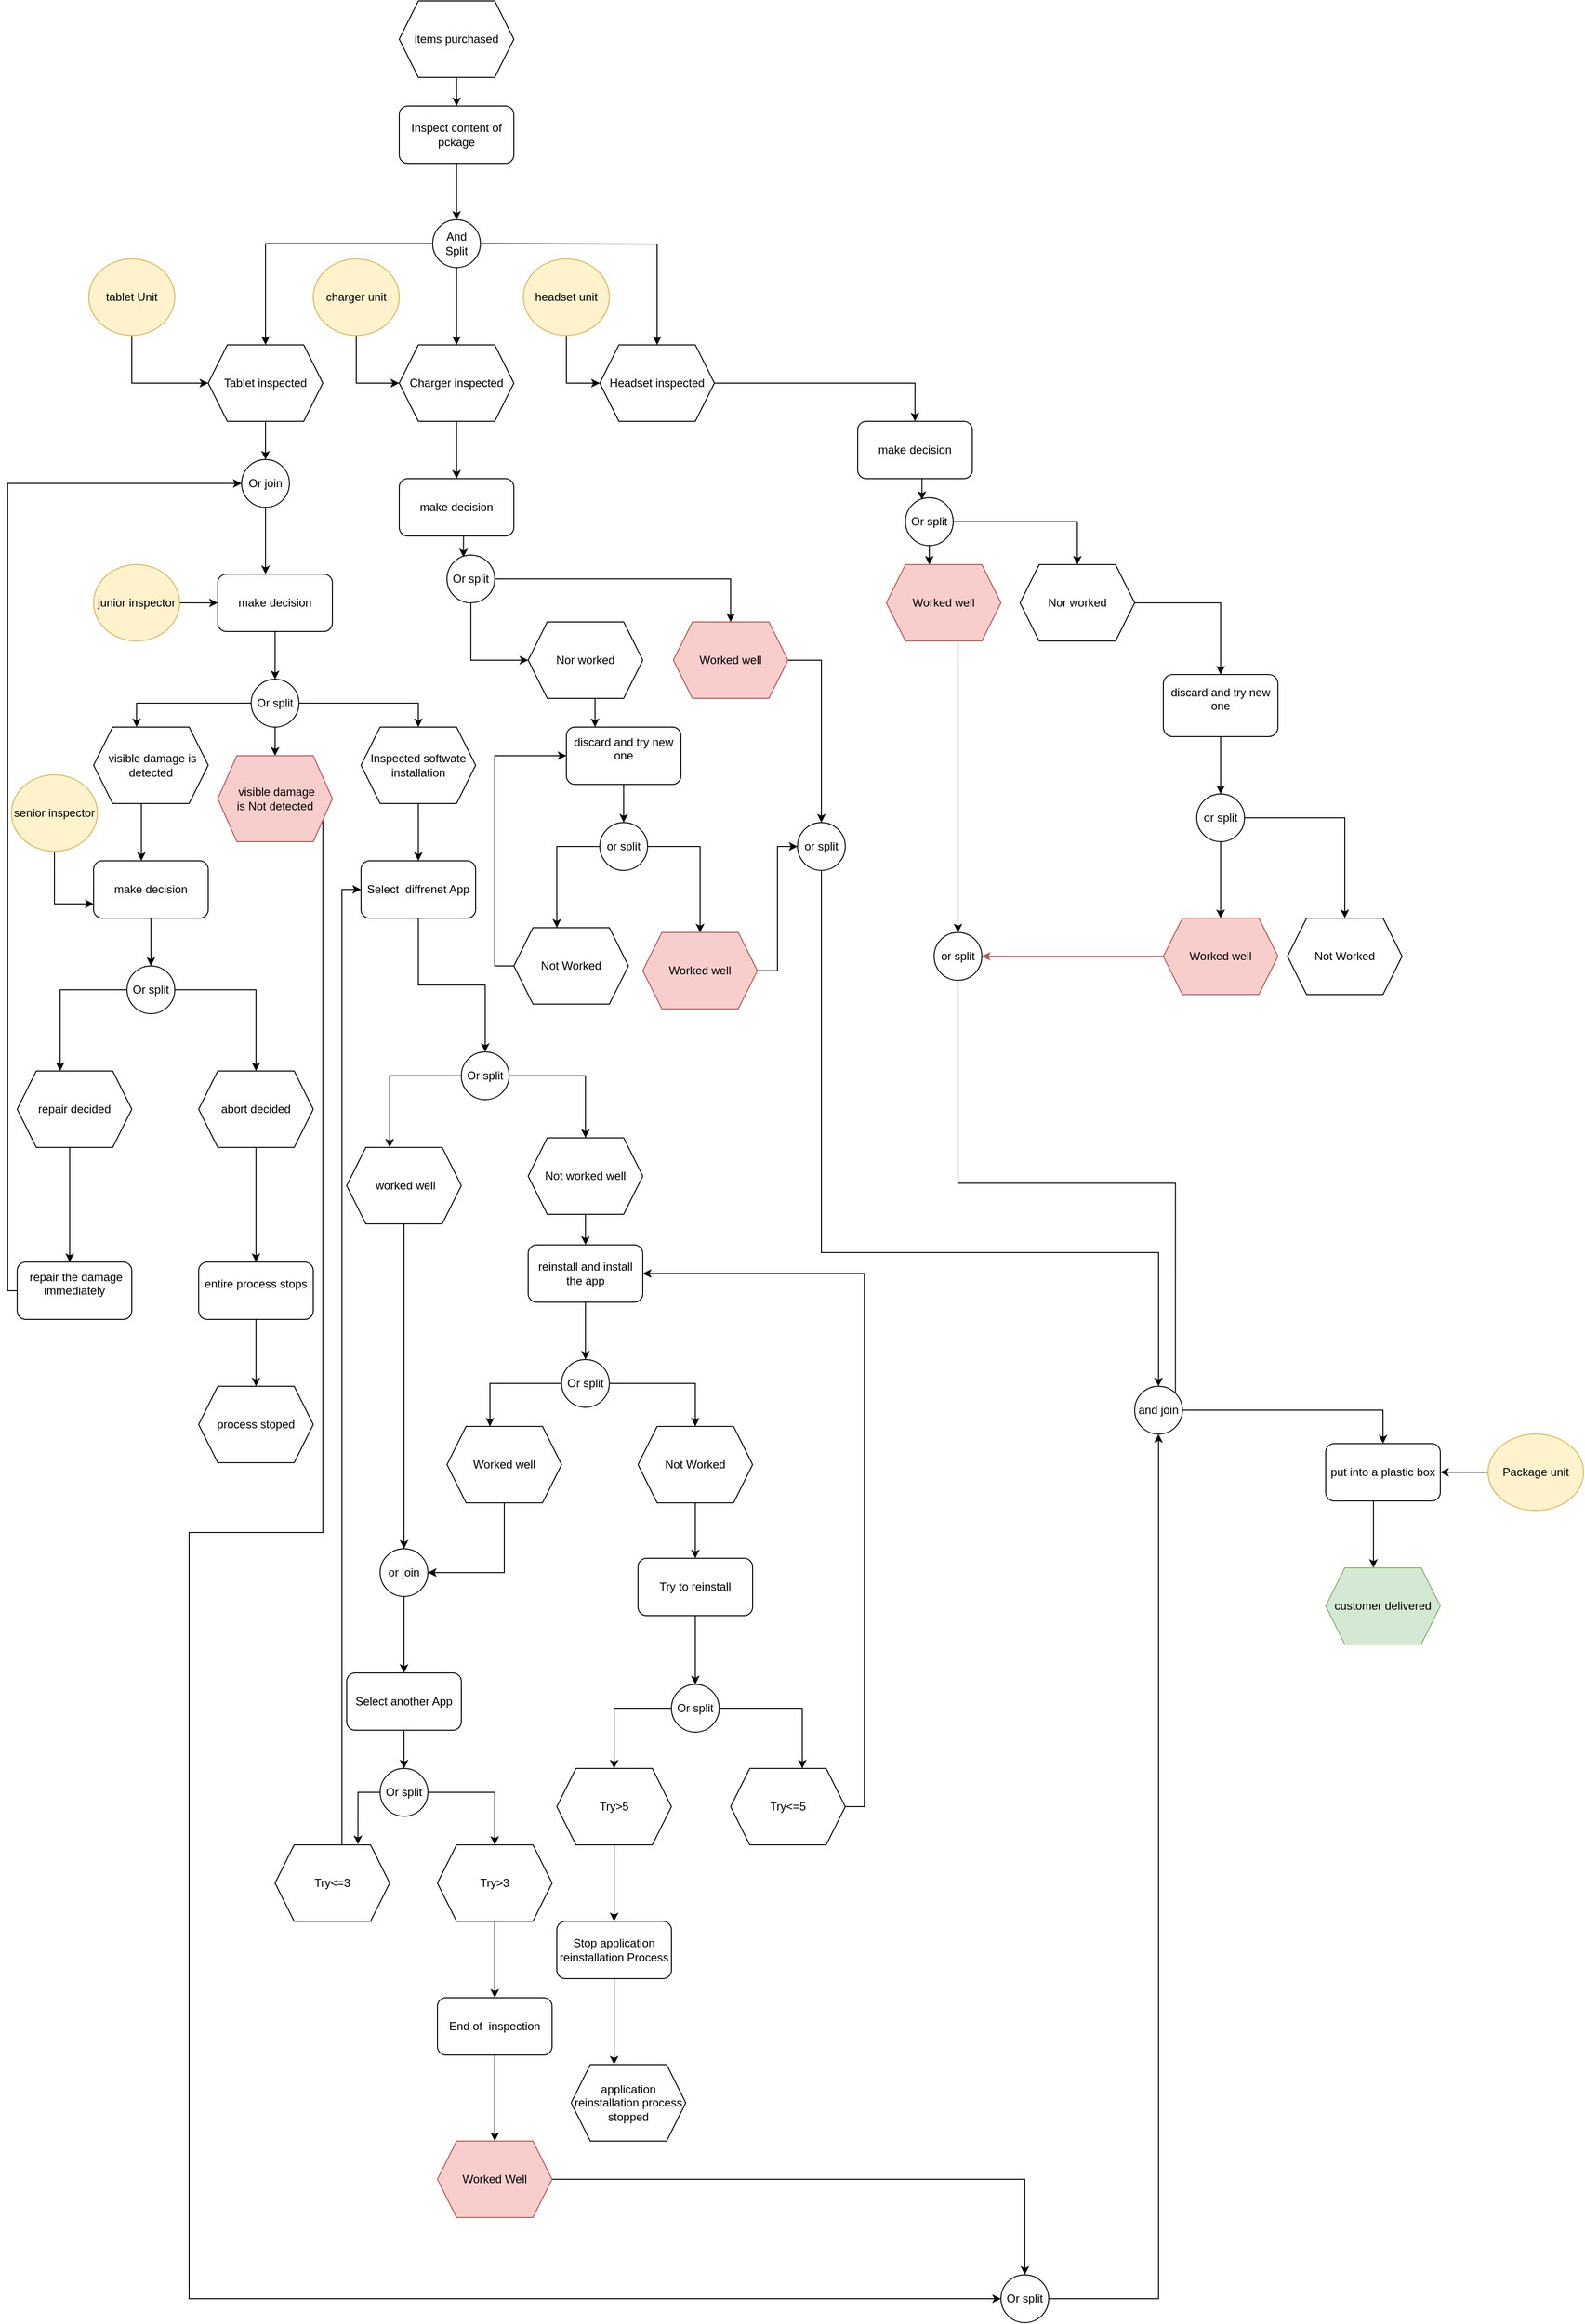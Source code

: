 <mxfile version="15.4.1" type="github">
  <diagram id="8-jtVFk_-QxQIClZ7zO8" name="Page-1">
    <mxGraphModel dx="1693" dy="788" grid="1" gridSize="10" guides="1" tooltips="1" connect="1" arrows="1" fold="1" page="1" pageScale="1" pageWidth="3300" pageHeight="2339" math="0" shadow="0">
      <root>
        <mxCell id="0" />
        <mxCell id="1" parent="0" />
        <mxCell id="INXHp-ntiENusmV_IVh7-14" value="" style="edgeStyle=orthogonalEdgeStyle;rounded=0;orthogonalLoop=1;jettySize=auto;html=1;" parent="1" source="INXHp-ntiENusmV_IVh7-1" target="INXHp-ntiENusmV_IVh7-13" edge="1">
          <mxGeometry relative="1" as="geometry" />
        </mxCell>
        <mxCell id="INXHp-ntiENusmV_IVh7-1" value="items purchased" style="shape=hexagon;perimeter=hexagonPerimeter2;whiteSpace=wrap;html=1;fixedSize=1;" parent="1" vertex="1">
          <mxGeometry x="420" y="10" width="120" height="80" as="geometry" />
        </mxCell>
        <mxCell id="INXHp-ntiENusmV_IVh7-10" style="edgeStyle=orthogonalEdgeStyle;rounded=0;orthogonalLoop=1;jettySize=auto;html=1;entryX=0.5;entryY=0;entryDx=0;entryDy=0;" parent="1" target="INXHp-ntiENusmV_IVh7-24" edge="1">
          <mxGeometry relative="1" as="geometry">
            <mxPoint x="505" y="264" as="sourcePoint" />
            <mxPoint x="690" y="360" as="targetPoint" />
          </mxGeometry>
        </mxCell>
        <mxCell id="INXHp-ntiENusmV_IVh7-21" value="" style="edgeStyle=orthogonalEdgeStyle;rounded=0;orthogonalLoop=1;jettySize=auto;html=1;entryX=0.5;entryY=0;entryDx=0;entryDy=0;" parent="1" source="INXHp-ntiENusmV_IVh7-2" target="INXHp-ntiENusmV_IVh7-23" edge="1">
          <mxGeometry relative="1" as="geometry">
            <mxPoint x="480" y="360" as="targetPoint" />
          </mxGeometry>
        </mxCell>
        <mxCell id="INXHp-ntiENusmV_IVh7-25" style="edgeStyle=orthogonalEdgeStyle;rounded=0;orthogonalLoop=1;jettySize=auto;html=1;entryX=0.5;entryY=0;entryDx=0;entryDy=0;" parent="1" source="INXHp-ntiENusmV_IVh7-2" target="INXHp-ntiENusmV_IVh7-22" edge="1">
          <mxGeometry relative="1" as="geometry" />
        </mxCell>
        <mxCell id="INXHp-ntiENusmV_IVh7-2" value="And Split" style="ellipse;whiteSpace=wrap;html=1;aspect=fixed;" parent="1" vertex="1">
          <mxGeometry x="455" y="239" width="50" height="50" as="geometry" />
        </mxCell>
        <mxCell id="INXHp-ntiENusmV_IVh7-17" value="" style="edgeStyle=orthogonalEdgeStyle;rounded=0;orthogonalLoop=1;jettySize=auto;html=1;entryX=0.5;entryY=0;entryDx=0;entryDy=0;" parent="1" source="INXHp-ntiENusmV_IVh7-13" target="INXHp-ntiENusmV_IVh7-2" edge="1">
          <mxGeometry relative="1" as="geometry">
            <mxPoint x="480" y="220" as="targetPoint" />
          </mxGeometry>
        </mxCell>
        <mxCell id="INXHp-ntiENusmV_IVh7-13" value="Inspect content of pckage" style="rounded=1;whiteSpace=wrap;html=1;" parent="1" vertex="1">
          <mxGeometry x="420" y="120" width="120" height="60" as="geometry" />
        </mxCell>
        <mxCell id="INXHp-ntiENusmV_IVh7-70" value="" style="edgeStyle=orthogonalEdgeStyle;rounded=0;orthogonalLoop=1;jettySize=auto;html=1;" parent="1" source="INXHp-ntiENusmV_IVh7-22" target="INXHp-ntiENusmV_IVh7-64" edge="1">
          <mxGeometry relative="1" as="geometry" />
        </mxCell>
        <mxCell id="INXHp-ntiENusmV_IVh7-22" value="Tablet inspected" style="shape=hexagon;perimeter=hexagonPerimeter2;whiteSpace=wrap;html=1;fixedSize=1;" parent="1" vertex="1">
          <mxGeometry x="220" y="370" width="120" height="80" as="geometry" />
        </mxCell>
        <mxCell id="INXHp-ntiENusmV_IVh7-126" style="edgeStyle=orthogonalEdgeStyle;rounded=0;orthogonalLoop=1;jettySize=auto;html=1;" parent="1" source="INXHp-ntiENusmV_IVh7-23" target="INXHp-ntiENusmV_IVh7-125" edge="1">
          <mxGeometry relative="1" as="geometry" />
        </mxCell>
        <mxCell id="INXHp-ntiENusmV_IVh7-23" value="Charger inspected" style="shape=hexagon;perimeter=hexagonPerimeter2;whiteSpace=wrap;html=1;fixedSize=1;" parent="1" vertex="1">
          <mxGeometry x="420" y="370" width="120" height="80" as="geometry" />
        </mxCell>
        <mxCell id="INXHp-ntiENusmV_IVh7-152" style="edgeStyle=orthogonalEdgeStyle;rounded=0;orthogonalLoop=1;jettySize=auto;html=1;entryX=0.5;entryY=0;entryDx=0;entryDy=0;" parent="1" source="INXHp-ntiENusmV_IVh7-24" target="INXHp-ntiENusmV_IVh7-146" edge="1">
          <mxGeometry relative="1" as="geometry" />
        </mxCell>
        <mxCell id="INXHp-ntiENusmV_IVh7-24" value="Headset inspected" style="shape=hexagon;perimeter=hexagonPerimeter2;whiteSpace=wrap;html=1;fixedSize=1;" parent="1" vertex="1">
          <mxGeometry x="630" y="370" width="120" height="80" as="geometry" />
        </mxCell>
        <mxCell id="WeWtgyzHcF-M5jyRwjh_-13" style="edgeStyle=orthogonalEdgeStyle;rounded=0;orthogonalLoop=1;jettySize=auto;html=1;" parent="1" source="INXHp-ntiENusmV_IVh7-26" target="WeWtgyzHcF-M5jyRwjh_-12" edge="1">
          <mxGeometry relative="1" as="geometry" />
        </mxCell>
        <mxCell id="INXHp-ntiENusmV_IVh7-26" value="or join" style="ellipse;whiteSpace=wrap;html=1;aspect=fixed;" parent="1" vertex="1">
          <mxGeometry x="400" y="1630" width="50" height="50" as="geometry" />
        </mxCell>
        <mxCell id="INXHp-ntiENusmV_IVh7-37" value="" style="edgeStyle=orthogonalEdgeStyle;rounded=0;orthogonalLoop=1;jettySize=auto;html=1;" parent="1" source="INXHp-ntiENusmV_IVh7-34" target="INXHp-ntiENusmV_IVh7-36" edge="1">
          <mxGeometry relative="1" as="geometry" />
        </mxCell>
        <mxCell id="INXHp-ntiENusmV_IVh7-34" value="make decision" style="rounded=1;whiteSpace=wrap;html=1;" parent="1" vertex="1">
          <mxGeometry x="230" y="610" width="120" height="60" as="geometry" />
        </mxCell>
        <mxCell id="INXHp-ntiENusmV_IVh7-40" style="edgeStyle=orthogonalEdgeStyle;rounded=0;orthogonalLoop=1;jettySize=auto;html=1;entryX=0.375;entryY=0;entryDx=0;entryDy=0;" parent="1" source="INXHp-ntiENusmV_IVh7-36" target="INXHp-ntiENusmV_IVh7-38" edge="1">
          <mxGeometry relative="1" as="geometry" />
        </mxCell>
        <mxCell id="INXHp-ntiENusmV_IVh7-42" value="" style="edgeStyle=orthogonalEdgeStyle;rounded=0;orthogonalLoop=1;jettySize=auto;html=1;entryX=0.5;entryY=0;entryDx=0;entryDy=0;" parent="1" source="INXHp-ntiENusmV_IVh7-36" target="INXHp-ntiENusmV_IVh7-39" edge="1">
          <mxGeometry relative="1" as="geometry" />
        </mxCell>
        <mxCell id="INXHp-ntiENusmV_IVh7-72" style="edgeStyle=orthogonalEdgeStyle;rounded=0;orthogonalLoop=1;jettySize=auto;html=1;entryX=0.5;entryY=0;entryDx=0;entryDy=0;" parent="1" source="INXHp-ntiENusmV_IVh7-36" target="INXHp-ntiENusmV_IVh7-71" edge="1">
          <mxGeometry relative="1" as="geometry">
            <mxPoint x="450" y="745.0" as="targetPoint" />
          </mxGeometry>
        </mxCell>
        <mxCell id="INXHp-ntiENusmV_IVh7-36" value="Or split" style="ellipse;whiteSpace=wrap;html=1;aspect=fixed;" parent="1" vertex="1">
          <mxGeometry x="265" y="720" width="50" height="50" as="geometry" />
        </mxCell>
        <mxCell id="INXHp-ntiENusmV_IVh7-44" value="" style="edgeStyle=orthogonalEdgeStyle;rounded=0;orthogonalLoop=1;jettySize=auto;html=1;" parent="1" source="INXHp-ntiENusmV_IVh7-38" target="INXHp-ntiENusmV_IVh7-43" edge="1">
          <mxGeometry relative="1" as="geometry">
            <Array as="points">
              <mxPoint x="150" y="880" />
              <mxPoint x="150" y="880" />
            </Array>
          </mxGeometry>
        </mxCell>
        <mxCell id="INXHp-ntiENusmV_IVh7-38" value="&amp;nbsp;visible damage is detected" style="shape=hexagon;perimeter=hexagonPerimeter2;whiteSpace=wrap;html=1;fixedSize=1;" parent="1" vertex="1">
          <mxGeometry x="100" y="770" width="120" height="80" as="geometry" />
        </mxCell>
        <mxCell id="oh7a9ShfRhKs-9tWWj1w-19" style="edgeStyle=orthogonalEdgeStyle;rounded=0;orthogonalLoop=1;jettySize=auto;html=1;entryX=0;entryY=0.5;entryDx=0;entryDy=0;" edge="1" parent="1" source="INXHp-ntiENusmV_IVh7-39" target="oh7a9ShfRhKs-9tWWj1w-20">
          <mxGeometry relative="1" as="geometry">
            <mxPoint x="240" y="2335.647" as="targetPoint" />
            <Array as="points">
              <mxPoint x="340" y="1613" />
              <mxPoint x="200" y="1613" />
              <mxPoint x="200" y="2415" />
            </Array>
          </mxGeometry>
        </mxCell>
        <mxCell id="INXHp-ntiENusmV_IVh7-39" value="&amp;nbsp;visible damage &lt;br&gt;is Not detected" style="shape=hexagon;perimeter=hexagonPerimeter2;whiteSpace=wrap;html=1;fixedSize=1;fillColor=#f8cecc;strokeColor=#b85450;" parent="1" vertex="1">
          <mxGeometry x="230" y="800" width="120" height="90" as="geometry" />
        </mxCell>
        <mxCell id="INXHp-ntiENusmV_IVh7-55" value="" style="edgeStyle=orthogonalEdgeStyle;rounded=0;orthogonalLoop=1;jettySize=auto;html=1;" parent="1" source="INXHp-ntiENusmV_IVh7-43" target="INXHp-ntiENusmV_IVh7-45" edge="1">
          <mxGeometry relative="1" as="geometry" />
        </mxCell>
        <mxCell id="INXHp-ntiENusmV_IVh7-43" value="&lt;div&gt;make decision&lt;/div&gt;" style="rounded=1;whiteSpace=wrap;html=1;" parent="1" vertex="1">
          <mxGeometry x="100" y="910" width="120" height="60" as="geometry" />
        </mxCell>
        <mxCell id="INXHp-ntiENusmV_IVh7-52" style="edgeStyle=orthogonalEdgeStyle;rounded=0;orthogonalLoop=1;jettySize=auto;html=1;entryX=0.375;entryY=0;entryDx=0;entryDy=0;exitX=0.1;exitY=0.5;exitDx=0;exitDy=0;exitPerimeter=0;" parent="1" source="INXHp-ntiENusmV_IVh7-45" target="INXHp-ntiENusmV_IVh7-49" edge="1">
          <mxGeometry relative="1" as="geometry">
            <mxPoint x="30" y="1050" as="targetPoint" />
            <mxPoint x="130" y="1045" as="sourcePoint" />
            <Array as="points">
              <mxPoint x="65" y="1045" />
            </Array>
          </mxGeometry>
        </mxCell>
        <mxCell id="INXHp-ntiENusmV_IVh7-53" style="edgeStyle=orthogonalEdgeStyle;rounded=0;orthogonalLoop=1;jettySize=auto;html=1;entryX=0.5;entryY=0;entryDx=0;entryDy=0;" parent="1" source="INXHp-ntiENusmV_IVh7-45" target="INXHp-ntiENusmV_IVh7-50" edge="1">
          <mxGeometry relative="1" as="geometry" />
        </mxCell>
        <mxCell id="INXHp-ntiENusmV_IVh7-45" value="Or split" style="ellipse;whiteSpace=wrap;html=1;aspect=fixed;" parent="1" vertex="1">
          <mxGeometry x="135" y="1020" width="50" height="50" as="geometry" />
        </mxCell>
        <mxCell id="INXHp-ntiENusmV_IVh7-57" value="" style="edgeStyle=orthogonalEdgeStyle;rounded=0;orthogonalLoop=1;jettySize=auto;html=1;" parent="1" source="INXHp-ntiENusmV_IVh7-49" target="INXHp-ntiENusmV_IVh7-56" edge="1">
          <mxGeometry relative="1" as="geometry">
            <Array as="points">
              <mxPoint x="75" y="1230" />
              <mxPoint x="75" y="1230" />
            </Array>
          </mxGeometry>
        </mxCell>
        <mxCell id="INXHp-ntiENusmV_IVh7-49" value="repair decided" style="shape=hexagon;perimeter=hexagonPerimeter2;whiteSpace=wrap;html=1;fixedSize=1;" parent="1" vertex="1">
          <mxGeometry x="20" y="1130" width="120" height="80" as="geometry" />
        </mxCell>
        <mxCell id="INXHp-ntiENusmV_IVh7-59" style="edgeStyle=orthogonalEdgeStyle;rounded=0;orthogonalLoop=1;jettySize=auto;html=1;entryX=0.5;entryY=0;entryDx=0;entryDy=0;" parent="1" source="INXHp-ntiENusmV_IVh7-50" target="INXHp-ntiENusmV_IVh7-58" edge="1">
          <mxGeometry relative="1" as="geometry" />
        </mxCell>
        <mxCell id="INXHp-ntiENusmV_IVh7-50" value="abort decided" style="shape=hexagon;perimeter=hexagonPerimeter2;whiteSpace=wrap;html=1;fixedSize=1;" parent="1" vertex="1">
          <mxGeometry x="210" y="1130" width="120" height="80" as="geometry" />
        </mxCell>
        <mxCell id="INXHp-ntiENusmV_IVh7-69" style="edgeStyle=orthogonalEdgeStyle;rounded=0;orthogonalLoop=1;jettySize=auto;html=1;entryX=0;entryY=0.5;entryDx=0;entryDy=0;" parent="1" source="INXHp-ntiENusmV_IVh7-56" target="INXHp-ntiENusmV_IVh7-64" edge="1">
          <mxGeometry relative="1" as="geometry">
            <mxPoint x="240" y="510" as="targetPoint" />
            <Array as="points">
              <mxPoint x="10" y="1360" />
              <mxPoint x="10" y="515" />
            </Array>
          </mxGeometry>
        </mxCell>
        <mxCell id="INXHp-ntiENusmV_IVh7-56" value="&lt;div&gt;&amp;nbsp;repair the damage immediately&lt;/div&gt;&lt;div&gt;&lt;br&gt;&lt;/div&gt;" style="rounded=1;whiteSpace=wrap;html=1;" parent="1" vertex="1">
          <mxGeometry x="20" y="1330" width="120" height="60" as="geometry" />
        </mxCell>
        <mxCell id="WeWtgyzHcF-M5jyRwjh_-2" style="edgeStyle=orthogonalEdgeStyle;rounded=0;orthogonalLoop=1;jettySize=auto;html=1;entryX=0.5;entryY=0;entryDx=0;entryDy=0;" parent="1" source="INXHp-ntiENusmV_IVh7-58" target="WeWtgyzHcF-M5jyRwjh_-1" edge="1">
          <mxGeometry relative="1" as="geometry" />
        </mxCell>
        <mxCell id="INXHp-ntiENusmV_IVh7-58" value="&lt;div&gt;entire process stops&lt;/div&gt;&lt;div&gt;&lt;br&gt;&lt;/div&gt;" style="rounded=1;whiteSpace=wrap;html=1;" parent="1" vertex="1">
          <mxGeometry x="210" y="1330" width="120" height="60" as="geometry" />
        </mxCell>
        <mxCell id="INXHp-ntiENusmV_IVh7-61" style="edgeStyle=orthogonalEdgeStyle;rounded=0;orthogonalLoop=1;jettySize=auto;html=1;entryX=0;entryY=0.5;entryDx=0;entryDy=0;" parent="1" source="INXHp-ntiENusmV_IVh7-60" target="INXHp-ntiENusmV_IVh7-34" edge="1">
          <mxGeometry relative="1" as="geometry" />
        </mxCell>
        <mxCell id="INXHp-ntiENusmV_IVh7-60" value="junior inspector" style="ellipse;whiteSpace=wrap;html=1;fillColor=#fff2cc;strokeColor=#d6b656;" parent="1" vertex="1">
          <mxGeometry x="100" y="600" width="90" height="80" as="geometry" />
        </mxCell>
        <mxCell id="INXHp-ntiENusmV_IVh7-63" style="edgeStyle=orthogonalEdgeStyle;rounded=0;orthogonalLoop=1;jettySize=auto;html=1;entryX=0;entryY=0.75;entryDx=0;entryDy=0;" parent="1" source="INXHp-ntiENusmV_IVh7-62" target="INXHp-ntiENusmV_IVh7-43" edge="1">
          <mxGeometry relative="1" as="geometry" />
        </mxCell>
        <mxCell id="INXHp-ntiENusmV_IVh7-62" value="senior inspector" style="ellipse;whiteSpace=wrap;html=1;fillColor=#fff2cc;strokeColor=#d6b656;" parent="1" vertex="1">
          <mxGeometry x="14" y="820" width="90" height="80" as="geometry" />
        </mxCell>
        <mxCell id="INXHp-ntiENusmV_IVh7-67" value="" style="edgeStyle=orthogonalEdgeStyle;rounded=0;orthogonalLoop=1;jettySize=auto;html=1;" parent="1" source="INXHp-ntiENusmV_IVh7-64" target="INXHp-ntiENusmV_IVh7-34" edge="1">
          <mxGeometry relative="1" as="geometry">
            <Array as="points">
              <mxPoint x="280" y="590" />
              <mxPoint x="280" y="590" />
            </Array>
          </mxGeometry>
        </mxCell>
        <mxCell id="INXHp-ntiENusmV_IVh7-64" value="Or join" style="ellipse;whiteSpace=wrap;html=1;aspect=fixed;" parent="1" vertex="1">
          <mxGeometry x="255" y="490" width="50" height="50" as="geometry" />
        </mxCell>
        <mxCell id="INXHp-ntiENusmV_IVh7-71" value="Inspected softwate&lt;br&gt;installation" style="shape=hexagon;perimeter=hexagonPerimeter2;whiteSpace=wrap;html=1;fixedSize=1;" parent="1" vertex="1">
          <mxGeometry x="380" y="770" width="120" height="80" as="geometry" />
        </mxCell>
        <mxCell id="WeWtgyzHcF-M5jyRwjh_-3" style="edgeStyle=orthogonalEdgeStyle;rounded=0;orthogonalLoop=1;jettySize=auto;html=1;exitX=0.5;exitY=1;exitDx=0;exitDy=0;entryX=0.5;entryY=0;entryDx=0;entryDy=0;" parent="1" source="INXHp-ntiENusmV_IVh7-73" target="INXHp-ntiENusmV_IVh7-120" edge="1">
          <mxGeometry relative="1" as="geometry" />
        </mxCell>
        <mxCell id="INXHp-ntiENusmV_IVh7-73" value="&lt;div&gt;Select&amp;nbsp; diffrenet App&lt;/div&gt;" style="rounded=1;whiteSpace=wrap;html=1;" parent="1" vertex="1">
          <mxGeometry x="380" y="910" width="120" height="60" as="geometry" />
        </mxCell>
        <mxCell id="INXHp-ntiENusmV_IVh7-85" value="" style="edgeStyle=orthogonalEdgeStyle;rounded=0;orthogonalLoop=1;jettySize=auto;html=1;" parent="1" source="INXHp-ntiENusmV_IVh7-76" target="INXHp-ntiENusmV_IVh7-82" edge="1">
          <mxGeometry relative="1" as="geometry" />
        </mxCell>
        <mxCell id="INXHp-ntiENusmV_IVh7-76" value="Not worked well" style="shape=hexagon;perimeter=hexagonPerimeter2;whiteSpace=wrap;html=1;fixedSize=1;" parent="1" vertex="1">
          <mxGeometry x="555" y="1200" width="120" height="80" as="geometry" />
        </mxCell>
        <mxCell id="INXHp-ntiENusmV_IVh7-101" value="" style="edgeStyle=orthogonalEdgeStyle;rounded=0;orthogonalLoop=1;jettySize=auto;html=1;" parent="1" source="INXHp-ntiENusmV_IVh7-82" target="INXHp-ntiENusmV_IVh7-100" edge="1">
          <mxGeometry relative="1" as="geometry" />
        </mxCell>
        <mxCell id="INXHp-ntiENusmV_IVh7-82" value="&lt;div&gt;reinstall and install the app&lt;/div&gt;" style="rounded=1;whiteSpace=wrap;html=1;" parent="1" vertex="1">
          <mxGeometry x="555" y="1312" width="120" height="60" as="geometry" />
        </mxCell>
        <mxCell id="WeWtgyzHcF-M5jyRwjh_-6" style="edgeStyle=orthogonalEdgeStyle;rounded=0;orthogonalLoop=1;jettySize=auto;html=1;exitX=0;exitY=0.5;exitDx=0;exitDy=0;entryX=0.5;entryY=0;entryDx=0;entryDy=0;" parent="1" source="INXHp-ntiENusmV_IVh7-86" target="WeWtgyzHcF-M5jyRwjh_-26" edge="1">
          <mxGeometry relative="1" as="geometry">
            <mxPoint x="645" y="1850" as="targetPoint" />
          </mxGeometry>
        </mxCell>
        <mxCell id="WeWtgyzHcF-M5jyRwjh_-7" style="edgeStyle=orthogonalEdgeStyle;rounded=0;orthogonalLoop=1;jettySize=auto;html=1;exitX=1;exitY=0.5;exitDx=0;exitDy=0;entryX=0.625;entryY=0;entryDx=0;entryDy=0;" parent="1" source="INXHp-ntiENusmV_IVh7-86" target="WeWtgyzHcF-M5jyRwjh_-27" edge="1">
          <mxGeometry relative="1" as="geometry">
            <mxPoint x="840" y="1850" as="targetPoint" />
          </mxGeometry>
        </mxCell>
        <mxCell id="INXHp-ntiENusmV_IVh7-86" value="Or split" style="ellipse;whiteSpace=wrap;html=1;aspect=fixed;" parent="1" vertex="1">
          <mxGeometry x="705" y="1772" width="50" height="50" as="geometry" />
        </mxCell>
        <mxCell id="WeWtgyzHcF-M5jyRwjh_-10" style="edgeStyle=orthogonalEdgeStyle;rounded=0;orthogonalLoop=1;jettySize=auto;html=1;exitX=0.5;exitY=1;exitDx=0;exitDy=0;entryX=1;entryY=0.5;entryDx=0;entryDy=0;" parent="1" source="INXHp-ntiENusmV_IVh7-93" target="INXHp-ntiENusmV_IVh7-26" edge="1">
          <mxGeometry relative="1" as="geometry" />
        </mxCell>
        <mxCell id="INXHp-ntiENusmV_IVh7-93" value="Worked well" style="shape=hexagon;perimeter=hexagonPerimeter2;whiteSpace=wrap;html=1;fixedSize=1;" parent="1" vertex="1">
          <mxGeometry x="470" y="1502" width="120" height="80" as="geometry" />
        </mxCell>
        <mxCell id="WeWtgyzHcF-M5jyRwjh_-8" style="edgeStyle=orthogonalEdgeStyle;rounded=0;orthogonalLoop=1;jettySize=auto;html=1;exitX=1;exitY=0.5;exitDx=0;exitDy=0;entryX=1;entryY=0.5;entryDx=0;entryDy=0;" parent="1" source="WeWtgyzHcF-M5jyRwjh_-27" target="INXHp-ntiENusmV_IVh7-82" edge="1">
          <mxGeometry relative="1" as="geometry">
            <mxPoint x="900" y="1880" as="sourcePoint" />
          </mxGeometry>
        </mxCell>
        <mxCell id="INXHp-ntiENusmV_IVh7-103" style="edgeStyle=orthogonalEdgeStyle;rounded=0;orthogonalLoop=1;jettySize=auto;html=1;exitX=0;exitY=0.5;exitDx=0;exitDy=0;entryX=0.375;entryY=0;entryDx=0;entryDy=0;" parent="1" source="INXHp-ntiENusmV_IVh7-100" target="INXHp-ntiENusmV_IVh7-93" edge="1">
          <mxGeometry relative="1" as="geometry" />
        </mxCell>
        <mxCell id="INXHp-ntiENusmV_IVh7-104" style="edgeStyle=orthogonalEdgeStyle;rounded=0;orthogonalLoop=1;jettySize=auto;html=1;exitX=1;exitY=0.5;exitDx=0;exitDy=0;entryX=0.5;entryY=0;entryDx=0;entryDy=0;" parent="1" source="INXHp-ntiENusmV_IVh7-100" target="INXHp-ntiENusmV_IVh7-102" edge="1">
          <mxGeometry relative="1" as="geometry" />
        </mxCell>
        <mxCell id="INXHp-ntiENusmV_IVh7-100" value="Or split" style="ellipse;whiteSpace=wrap;html=1;aspect=fixed;" parent="1" vertex="1">
          <mxGeometry x="590" y="1432" width="50" height="50" as="geometry" />
        </mxCell>
        <mxCell id="WeWtgyzHcF-M5jyRwjh_-24" style="edgeStyle=orthogonalEdgeStyle;rounded=0;orthogonalLoop=1;jettySize=auto;html=1;exitX=0.5;exitY=1;exitDx=0;exitDy=0;entryX=0.5;entryY=0;entryDx=0;entryDy=0;" parent="1" source="INXHp-ntiENusmV_IVh7-102" target="WeWtgyzHcF-M5jyRwjh_-23" edge="1">
          <mxGeometry relative="1" as="geometry" />
        </mxCell>
        <mxCell id="INXHp-ntiENusmV_IVh7-102" value="Not Worked" style="shape=hexagon;perimeter=hexagonPerimeter2;whiteSpace=wrap;html=1;fixedSize=1;" parent="1" vertex="1">
          <mxGeometry x="670" y="1502" width="120" height="80" as="geometry" />
        </mxCell>
        <mxCell id="INXHp-ntiENusmV_IVh7-111" style="edgeStyle=orthogonalEdgeStyle;rounded=0;orthogonalLoop=1;jettySize=auto;html=1;exitX=0.5;exitY=1;exitDx=0;exitDy=0;entryX=0.5;entryY=0;entryDx=0;entryDy=0;" parent="1" source="INXHp-ntiENusmV_IVh7-71" target="INXHp-ntiENusmV_IVh7-73" edge="1">
          <mxGeometry relative="1" as="geometry">
            <mxPoint x="400" y="915" as="sourcePoint" />
          </mxGeometry>
        </mxCell>
        <mxCell id="WeWtgyzHcF-M5jyRwjh_-4" style="edgeStyle=orthogonalEdgeStyle;rounded=0;orthogonalLoop=1;jettySize=auto;html=1;exitX=1;exitY=0.5;exitDx=0;exitDy=0;entryX=0.5;entryY=0;entryDx=0;entryDy=0;" parent="1" source="INXHp-ntiENusmV_IVh7-120" target="INXHp-ntiENusmV_IVh7-76" edge="1">
          <mxGeometry relative="1" as="geometry" />
        </mxCell>
        <mxCell id="WeWtgyzHcF-M5jyRwjh_-5" style="edgeStyle=orthogonalEdgeStyle;rounded=0;orthogonalLoop=1;jettySize=auto;html=1;exitX=0;exitY=0.5;exitDx=0;exitDy=0;entryX=0.375;entryY=0;entryDx=0;entryDy=0;" parent="1" source="INXHp-ntiENusmV_IVh7-120" target="INXHp-ntiENusmV_IVh7-122" edge="1">
          <mxGeometry relative="1" as="geometry" />
        </mxCell>
        <mxCell id="INXHp-ntiENusmV_IVh7-120" value="Or split" style="ellipse;whiteSpace=wrap;html=1;aspect=fixed;" parent="1" vertex="1">
          <mxGeometry x="485" y="1110" width="50" height="50" as="geometry" />
        </mxCell>
        <mxCell id="WeWtgyzHcF-M5jyRwjh_-9" style="edgeStyle=orthogonalEdgeStyle;rounded=0;orthogonalLoop=1;jettySize=auto;html=1;exitX=0.5;exitY=1;exitDx=0;exitDy=0;entryX=0.5;entryY=0;entryDx=0;entryDy=0;" parent="1" source="INXHp-ntiENusmV_IVh7-122" target="INXHp-ntiENusmV_IVh7-26" edge="1">
          <mxGeometry relative="1" as="geometry" />
        </mxCell>
        <mxCell id="INXHp-ntiENusmV_IVh7-122" value="&amp;nbsp;worked well" style="shape=hexagon;perimeter=hexagonPerimeter2;whiteSpace=wrap;html=1;fixedSize=1;" parent="1" vertex="1">
          <mxGeometry x="365" y="1210" width="120" height="80" as="geometry" />
        </mxCell>
        <mxCell id="INXHp-ntiENusmV_IVh7-133" style="edgeStyle=orthogonalEdgeStyle;rounded=0;orthogonalLoop=1;jettySize=auto;html=1;exitX=0.5;exitY=1;exitDx=0;exitDy=0;entryX=0.345;entryY=0.045;entryDx=0;entryDy=0;entryPerimeter=0;" parent="1" source="INXHp-ntiENusmV_IVh7-125" target="INXHp-ntiENusmV_IVh7-127" edge="1">
          <mxGeometry relative="1" as="geometry" />
        </mxCell>
        <mxCell id="INXHp-ntiENusmV_IVh7-125" value="make decision" style="rounded=1;whiteSpace=wrap;html=1;" parent="1" vertex="1">
          <mxGeometry x="420" y="510" width="120" height="60" as="geometry" />
        </mxCell>
        <mxCell id="oh7a9ShfRhKs-9tWWj1w-9" style="edgeStyle=orthogonalEdgeStyle;rounded=0;orthogonalLoop=1;jettySize=auto;html=1;exitX=0.5;exitY=1;exitDx=0;exitDy=0;entryX=0;entryY=0.5;entryDx=0;entryDy=0;" edge="1" parent="1" source="INXHp-ntiENusmV_IVh7-127" target="INXHp-ntiENusmV_IVh7-129">
          <mxGeometry relative="1" as="geometry" />
        </mxCell>
        <mxCell id="oh7a9ShfRhKs-9tWWj1w-10" style="edgeStyle=orthogonalEdgeStyle;rounded=0;orthogonalLoop=1;jettySize=auto;html=1;exitX=1;exitY=0.5;exitDx=0;exitDy=0;entryX=0.5;entryY=0;entryDx=0;entryDy=0;" edge="1" parent="1" source="INXHp-ntiENusmV_IVh7-127" target="INXHp-ntiENusmV_IVh7-130">
          <mxGeometry relative="1" as="geometry" />
        </mxCell>
        <mxCell id="INXHp-ntiENusmV_IVh7-127" value="Or split" style="ellipse;whiteSpace=wrap;html=1;aspect=fixed;" parent="1" vertex="1">
          <mxGeometry x="470" y="590" width="50" height="50" as="geometry" />
        </mxCell>
        <mxCell id="INXHp-ntiENusmV_IVh7-135" style="edgeStyle=orthogonalEdgeStyle;rounded=0;orthogonalLoop=1;jettySize=auto;html=1;exitX=0.5;exitY=1;exitDx=0;exitDy=0;entryX=0.25;entryY=0;entryDx=0;entryDy=0;" parent="1" source="INXHp-ntiENusmV_IVh7-129" target="INXHp-ntiENusmV_IVh7-134" edge="1">
          <mxGeometry relative="1" as="geometry" />
        </mxCell>
        <mxCell id="INXHp-ntiENusmV_IVh7-129" value="Nor worked" style="shape=hexagon;perimeter=hexagonPerimeter2;whiteSpace=wrap;html=1;fixedSize=1;" parent="1" vertex="1">
          <mxGeometry x="555" y="660" width="120" height="80" as="geometry" />
        </mxCell>
        <mxCell id="oh7a9ShfRhKs-9tWWj1w-15" style="edgeStyle=orthogonalEdgeStyle;rounded=0;orthogonalLoop=1;jettySize=auto;html=1;exitX=1;exitY=0.5;exitDx=0;exitDy=0;entryX=0.5;entryY=0;entryDx=0;entryDy=0;" edge="1" parent="1" source="INXHp-ntiENusmV_IVh7-130" target="oh7a9ShfRhKs-9tWWj1w-14">
          <mxGeometry relative="1" as="geometry" />
        </mxCell>
        <mxCell id="INXHp-ntiENusmV_IVh7-130" value="Worked well" style="shape=hexagon;perimeter=hexagonPerimeter2;whiteSpace=wrap;html=1;fixedSize=1;fillColor=#f8cecc;strokeColor=#b85450;" parent="1" vertex="1">
          <mxGeometry x="707" y="660" width="120" height="80" as="geometry" />
        </mxCell>
        <mxCell id="INXHp-ntiENusmV_IVh7-137" style="edgeStyle=orthogonalEdgeStyle;rounded=0;orthogonalLoop=1;jettySize=auto;html=1;exitX=0.5;exitY=1;exitDx=0;exitDy=0;entryX=0.5;entryY=0;entryDx=0;entryDy=0;" parent="1" source="INXHp-ntiENusmV_IVh7-134" target="INXHp-ntiENusmV_IVh7-136" edge="1">
          <mxGeometry relative="1" as="geometry" />
        </mxCell>
        <mxCell id="INXHp-ntiENusmV_IVh7-134" value="&lt;div&gt;&lt;div&gt;discard and try new one&lt;/div&gt;&lt;div&gt;&lt;br&gt;&lt;/div&gt;&lt;/div&gt;" style="rounded=1;whiteSpace=wrap;html=1;" parent="1" vertex="1">
          <mxGeometry x="595" y="770" width="120" height="60" as="geometry" />
        </mxCell>
        <mxCell id="oh7a9ShfRhKs-9tWWj1w-12" style="edgeStyle=orthogonalEdgeStyle;rounded=0;orthogonalLoop=1;jettySize=auto;html=1;exitX=0;exitY=0.5;exitDx=0;exitDy=0;entryX=0.375;entryY=0;entryDx=0;entryDy=0;" edge="1" parent="1" source="INXHp-ntiENusmV_IVh7-136" target="INXHp-ntiENusmV_IVh7-138">
          <mxGeometry relative="1" as="geometry" />
        </mxCell>
        <mxCell id="oh7a9ShfRhKs-9tWWj1w-13" style="edgeStyle=orthogonalEdgeStyle;rounded=0;orthogonalLoop=1;jettySize=auto;html=1;exitX=1;exitY=0.5;exitDx=0;exitDy=0;entryX=0.5;entryY=0;entryDx=0;entryDy=0;" edge="1" parent="1" source="INXHp-ntiENusmV_IVh7-136" target="INXHp-ntiENusmV_IVh7-139">
          <mxGeometry relative="1" as="geometry" />
        </mxCell>
        <mxCell id="INXHp-ntiENusmV_IVh7-136" value="or split" style="ellipse;whiteSpace=wrap;html=1;aspect=fixed;" parent="1" vertex="1">
          <mxGeometry x="630" y="870" width="50" height="50" as="geometry" />
        </mxCell>
        <mxCell id="oh7a9ShfRhKs-9tWWj1w-11" style="edgeStyle=orthogonalEdgeStyle;rounded=0;orthogonalLoop=1;jettySize=auto;html=1;exitX=0;exitY=0.5;exitDx=0;exitDy=0;entryX=0;entryY=0.5;entryDx=0;entryDy=0;" edge="1" parent="1" source="INXHp-ntiENusmV_IVh7-138" target="INXHp-ntiENusmV_IVh7-134">
          <mxGeometry relative="1" as="geometry" />
        </mxCell>
        <mxCell id="INXHp-ntiENusmV_IVh7-138" value="Not Worked" style="shape=hexagon;perimeter=hexagonPerimeter2;whiteSpace=wrap;html=1;fixedSize=1;" parent="1" vertex="1">
          <mxGeometry x="540" y="980" width="120" height="80" as="geometry" />
        </mxCell>
        <mxCell id="oh7a9ShfRhKs-9tWWj1w-16" style="edgeStyle=orthogonalEdgeStyle;rounded=0;orthogonalLoop=1;jettySize=auto;html=1;exitX=1;exitY=0.5;exitDx=0;exitDy=0;entryX=0;entryY=0.5;entryDx=0;entryDy=0;" edge="1" parent="1" source="INXHp-ntiENusmV_IVh7-139" target="oh7a9ShfRhKs-9tWWj1w-14">
          <mxGeometry relative="1" as="geometry" />
        </mxCell>
        <mxCell id="INXHp-ntiENusmV_IVh7-139" value="Worked well" style="shape=hexagon;perimeter=hexagonPerimeter2;whiteSpace=wrap;html=1;fixedSize=1;fillColor=#f8cecc;strokeColor=#b85450;" parent="1" vertex="1">
          <mxGeometry x="675" y="985" width="120" height="80" as="geometry" />
        </mxCell>
        <mxCell id="INXHp-ntiENusmV_IVh7-145" style="edgeStyle=orthogonalEdgeStyle;rounded=0;orthogonalLoop=1;jettySize=auto;html=1;exitX=0.5;exitY=1;exitDx=0;exitDy=0;entryX=0.345;entryY=0.045;entryDx=0;entryDy=0;entryPerimeter=0;" parent="1" source="INXHp-ntiENusmV_IVh7-146" target="INXHp-ntiENusmV_IVh7-149" edge="1">
          <mxGeometry relative="1" as="geometry" />
        </mxCell>
        <mxCell id="INXHp-ntiENusmV_IVh7-146" value="make decision" style="rounded=1;whiteSpace=wrap;html=1;" parent="1" vertex="1">
          <mxGeometry x="900" y="450" width="120" height="60" as="geometry" />
        </mxCell>
        <mxCell id="INXHp-ntiENusmV_IVh7-147" style="edgeStyle=orthogonalEdgeStyle;rounded=0;orthogonalLoop=1;jettySize=auto;html=1;exitX=0.5;exitY=1;exitDx=0;exitDy=0;entryX=0.375;entryY=0;entryDx=0;entryDy=0;" parent="1" source="INXHp-ntiENusmV_IVh7-149" target="INXHp-ntiENusmV_IVh7-151" edge="1">
          <mxGeometry relative="1" as="geometry" />
        </mxCell>
        <mxCell id="INXHp-ntiENusmV_IVh7-148" style="edgeStyle=orthogonalEdgeStyle;rounded=0;orthogonalLoop=1;jettySize=auto;html=1;exitX=1;exitY=0.5;exitDx=0;exitDy=0;entryX=0.5;entryY=0;entryDx=0;entryDy=0;" parent="1" source="INXHp-ntiENusmV_IVh7-149" target="INXHp-ntiENusmV_IVh7-150" edge="1">
          <mxGeometry relative="1" as="geometry" />
        </mxCell>
        <mxCell id="INXHp-ntiENusmV_IVh7-149" value="Or split" style="ellipse;whiteSpace=wrap;html=1;aspect=fixed;" parent="1" vertex="1">
          <mxGeometry x="950" y="530" width="50" height="50" as="geometry" />
        </mxCell>
        <mxCell id="INXHp-ntiENusmV_IVh7-154" style="edgeStyle=orthogonalEdgeStyle;rounded=0;orthogonalLoop=1;jettySize=auto;html=1;entryX=0.5;entryY=0;entryDx=0;entryDy=0;" parent="1" source="INXHp-ntiENusmV_IVh7-150" target="INXHp-ntiENusmV_IVh7-153" edge="1">
          <mxGeometry relative="1" as="geometry" />
        </mxCell>
        <mxCell id="INXHp-ntiENusmV_IVh7-150" value="Nor worked" style="shape=hexagon;perimeter=hexagonPerimeter2;whiteSpace=wrap;html=1;fixedSize=1;" parent="1" vertex="1">
          <mxGeometry x="1070" y="600" width="120" height="80" as="geometry" />
        </mxCell>
        <mxCell id="oh7a9ShfRhKs-9tWWj1w-7" style="edgeStyle=orthogonalEdgeStyle;rounded=0;orthogonalLoop=1;jettySize=auto;html=1;exitX=0.625;exitY=1;exitDx=0;exitDy=0;entryX=0.5;entryY=0;entryDx=0;entryDy=0;" edge="1" parent="1" source="INXHp-ntiENusmV_IVh7-151" target="oh7a9ShfRhKs-9tWWj1w-6">
          <mxGeometry relative="1" as="geometry" />
        </mxCell>
        <mxCell id="INXHp-ntiENusmV_IVh7-151" value="Worked well" style="shape=hexagon;perimeter=hexagonPerimeter2;whiteSpace=wrap;html=1;fixedSize=1;fillColor=#f8cecc;strokeColor=#b85450;" parent="1" vertex="1">
          <mxGeometry x="930" y="600" width="120" height="80" as="geometry" />
        </mxCell>
        <mxCell id="INXHp-ntiENusmV_IVh7-159" style="edgeStyle=orthogonalEdgeStyle;rounded=0;orthogonalLoop=1;jettySize=auto;html=1;" parent="1" source="INXHp-ntiENusmV_IVh7-153" target="INXHp-ntiENusmV_IVh7-155" edge="1">
          <mxGeometry relative="1" as="geometry" />
        </mxCell>
        <mxCell id="INXHp-ntiENusmV_IVh7-153" value="&lt;div&gt;&lt;div&gt;discard and try new one&lt;/div&gt;&lt;div&gt;&lt;br&gt;&lt;/div&gt;&lt;/div&gt;" style="rounded=1;whiteSpace=wrap;html=1;" parent="1" vertex="1">
          <mxGeometry x="1220" y="715" width="120" height="65" as="geometry" />
        </mxCell>
        <mxCell id="INXHp-ntiENusmV_IVh7-161" style="edgeStyle=orthogonalEdgeStyle;rounded=0;orthogonalLoop=1;jettySize=auto;html=1;entryX=0.5;entryY=0;entryDx=0;entryDy=0;" parent="1" source="INXHp-ntiENusmV_IVh7-155" target="INXHp-ntiENusmV_IVh7-157" edge="1">
          <mxGeometry relative="1" as="geometry" />
        </mxCell>
        <mxCell id="INXHp-ntiENusmV_IVh7-163" style="edgeStyle=orthogonalEdgeStyle;rounded=0;orthogonalLoop=1;jettySize=auto;html=1;entryX=0.5;entryY=0;entryDx=0;entryDy=0;" parent="1" source="INXHp-ntiENusmV_IVh7-155" target="INXHp-ntiENusmV_IVh7-156" edge="1">
          <mxGeometry relative="1" as="geometry">
            <mxPoint x="1280" y="950" as="targetPoint" />
          </mxGeometry>
        </mxCell>
        <mxCell id="INXHp-ntiENusmV_IVh7-155" value="or split" style="ellipse;whiteSpace=wrap;html=1;aspect=fixed;" parent="1" vertex="1">
          <mxGeometry x="1255" y="840" width="50" height="50" as="geometry" />
        </mxCell>
        <mxCell id="oh7a9ShfRhKs-9tWWj1w-8" style="edgeStyle=orthogonalEdgeStyle;rounded=0;orthogonalLoop=1;jettySize=auto;html=1;exitX=0;exitY=0.5;exitDx=0;exitDy=0;entryX=1;entryY=0.5;entryDx=0;entryDy=0;fillColor=#f8cecc;strokeColor=#b85450;" edge="1" parent="1" source="INXHp-ntiENusmV_IVh7-156" target="oh7a9ShfRhKs-9tWWj1w-6">
          <mxGeometry relative="1" as="geometry" />
        </mxCell>
        <mxCell id="INXHp-ntiENusmV_IVh7-156" value="Worked well" style="shape=hexagon;perimeter=hexagonPerimeter2;whiteSpace=wrap;html=1;fixedSize=1;fillColor=#f8cecc;strokeColor=#b85450;" parent="1" vertex="1">
          <mxGeometry x="1220" y="970" width="120" height="80" as="geometry" />
        </mxCell>
        <mxCell id="INXHp-ntiENusmV_IVh7-157" value="Not Worked" style="shape=hexagon;perimeter=hexagonPerimeter2;whiteSpace=wrap;html=1;fixedSize=1;" parent="1" vertex="1">
          <mxGeometry x="1350" y="970" width="120" height="80" as="geometry" />
        </mxCell>
        <mxCell id="WeWtgyzHcF-M5jyRwjh_-1" value="process stoped" style="shape=hexagon;perimeter=hexagonPerimeter2;whiteSpace=wrap;html=1;fixedSize=1;" parent="1" vertex="1">
          <mxGeometry x="210" y="1460" width="120" height="80" as="geometry" />
        </mxCell>
        <mxCell id="WeWtgyzHcF-M5jyRwjh_-15" style="edgeStyle=orthogonalEdgeStyle;rounded=0;orthogonalLoop=1;jettySize=auto;html=1;exitX=0.375;exitY=0;exitDx=0;exitDy=0;entryX=0;entryY=0.5;entryDx=0;entryDy=0;" parent="1" source="WeWtgyzHcF-M5jyRwjh_-17" target="INXHp-ntiENusmV_IVh7-73" edge="1">
          <mxGeometry relative="1" as="geometry">
            <Array as="points">
              <mxPoint x="360" y="1940" />
              <mxPoint x="360" y="940" />
            </Array>
          </mxGeometry>
        </mxCell>
        <mxCell id="WeWtgyzHcF-M5jyRwjh_-20" style="edgeStyle=orthogonalEdgeStyle;rounded=0;orthogonalLoop=1;jettySize=auto;html=1;exitX=0.5;exitY=1;exitDx=0;exitDy=0;entryX=0.5;entryY=0;entryDx=0;entryDy=0;" parent="1" source="WeWtgyzHcF-M5jyRwjh_-12" target="WeWtgyzHcF-M5jyRwjh_-19" edge="1">
          <mxGeometry relative="1" as="geometry" />
        </mxCell>
        <mxCell id="WeWtgyzHcF-M5jyRwjh_-12" value="&lt;div&gt;Select another App&lt;/div&gt;" style="rounded=1;whiteSpace=wrap;html=1;" parent="1" vertex="1">
          <mxGeometry x="365" y="1760" width="120" height="60" as="geometry" />
        </mxCell>
        <mxCell id="WeWtgyzHcF-M5jyRwjh_-17" value="Try&amp;lt;=3" style="shape=hexagon;perimeter=hexagonPerimeter2;whiteSpace=wrap;html=1;fixedSize=1;" parent="1" vertex="1">
          <mxGeometry x="290" y="1940" width="120" height="80" as="geometry" />
        </mxCell>
        <mxCell id="oh7a9ShfRhKs-9tWWj1w-2" style="edgeStyle=orthogonalEdgeStyle;rounded=0;orthogonalLoop=1;jettySize=auto;html=1;" edge="1" parent="1" source="WeWtgyzHcF-M5jyRwjh_-18" target="oh7a9ShfRhKs-9tWWj1w-1">
          <mxGeometry relative="1" as="geometry" />
        </mxCell>
        <mxCell id="WeWtgyzHcF-M5jyRwjh_-18" value="Try&amp;gt;3" style="shape=hexagon;perimeter=hexagonPerimeter2;whiteSpace=wrap;html=1;fixedSize=1;" parent="1" vertex="1">
          <mxGeometry x="460" y="1940" width="120" height="80" as="geometry" />
        </mxCell>
        <mxCell id="WeWtgyzHcF-M5jyRwjh_-22" style="edgeStyle=orthogonalEdgeStyle;rounded=0;orthogonalLoop=1;jettySize=auto;html=1;exitX=1;exitY=0.5;exitDx=0;exitDy=0;entryX=0.5;entryY=0;entryDx=0;entryDy=0;" parent="1" source="WeWtgyzHcF-M5jyRwjh_-19" target="WeWtgyzHcF-M5jyRwjh_-18" edge="1">
          <mxGeometry relative="1" as="geometry" />
        </mxCell>
        <mxCell id="oh7a9ShfRhKs-9tWWj1w-18" style="edgeStyle=orthogonalEdgeStyle;rounded=0;orthogonalLoop=1;jettySize=auto;html=1;exitX=0;exitY=0.5;exitDx=0;exitDy=0;entryX=0.723;entryY=-0.009;entryDx=0;entryDy=0;entryPerimeter=0;" edge="1" parent="1" source="WeWtgyzHcF-M5jyRwjh_-19" target="WeWtgyzHcF-M5jyRwjh_-17">
          <mxGeometry relative="1" as="geometry" />
        </mxCell>
        <mxCell id="WeWtgyzHcF-M5jyRwjh_-19" value="Or split" style="ellipse;whiteSpace=wrap;html=1;aspect=fixed;" parent="1" vertex="1">
          <mxGeometry x="400" y="1860" width="50" height="50" as="geometry" />
        </mxCell>
        <mxCell id="WeWtgyzHcF-M5jyRwjh_-25" style="edgeStyle=orthogonalEdgeStyle;rounded=0;orthogonalLoop=1;jettySize=auto;html=1;exitX=0.5;exitY=1;exitDx=0;exitDy=0;" parent="1" source="WeWtgyzHcF-M5jyRwjh_-23" target="INXHp-ntiENusmV_IVh7-86" edge="1">
          <mxGeometry relative="1" as="geometry" />
        </mxCell>
        <mxCell id="WeWtgyzHcF-M5jyRwjh_-23" value="&lt;div&gt;Try to reinstall&lt;/div&gt;" style="rounded=1;whiteSpace=wrap;html=1;" parent="1" vertex="1">
          <mxGeometry x="670" y="1640" width="120" height="60" as="geometry" />
        </mxCell>
        <mxCell id="oh7a9ShfRhKs-9tWWj1w-34" style="edgeStyle=orthogonalEdgeStyle;rounded=0;orthogonalLoop=1;jettySize=auto;html=1;exitX=0.5;exitY=1;exitDx=0;exitDy=0;" edge="1" parent="1" source="WeWtgyzHcF-M5jyRwjh_-26" target="oh7a9ShfRhKs-9tWWj1w-33">
          <mxGeometry relative="1" as="geometry" />
        </mxCell>
        <mxCell id="WeWtgyzHcF-M5jyRwjh_-26" value="Try&amp;gt;5" style="shape=hexagon;perimeter=hexagonPerimeter2;whiteSpace=wrap;html=1;fixedSize=1;" parent="1" vertex="1">
          <mxGeometry x="585" y="1860" width="120" height="80" as="geometry" />
        </mxCell>
        <mxCell id="WeWtgyzHcF-M5jyRwjh_-27" value="Try&amp;lt;=5" style="shape=hexagon;perimeter=hexagonPerimeter2;whiteSpace=wrap;html=1;fixedSize=1;" parent="1" vertex="1">
          <mxGeometry x="767" y="1860" width="120" height="80" as="geometry" />
        </mxCell>
        <mxCell id="oh7a9ShfRhKs-9tWWj1w-4" style="edgeStyle=orthogonalEdgeStyle;rounded=0;orthogonalLoop=1;jettySize=auto;html=1;exitX=0.5;exitY=1;exitDx=0;exitDy=0;" edge="1" parent="1" source="oh7a9ShfRhKs-9tWWj1w-1" target="oh7a9ShfRhKs-9tWWj1w-3">
          <mxGeometry relative="1" as="geometry" />
        </mxCell>
        <mxCell id="oh7a9ShfRhKs-9tWWj1w-1" value="&lt;div&gt;End of&amp;nbsp; inspection&lt;/div&gt;" style="rounded=1;whiteSpace=wrap;html=1;" vertex="1" parent="1">
          <mxGeometry x="460" y="2100" width="120" height="60" as="geometry" />
        </mxCell>
        <mxCell id="oh7a9ShfRhKs-9tWWj1w-21" style="edgeStyle=orthogonalEdgeStyle;rounded=0;orthogonalLoop=1;jettySize=auto;html=1;exitX=1;exitY=0.5;exitDx=0;exitDy=0;entryX=0.5;entryY=0;entryDx=0;entryDy=0;" edge="1" parent="1" source="oh7a9ShfRhKs-9tWWj1w-3" target="oh7a9ShfRhKs-9tWWj1w-20">
          <mxGeometry relative="1" as="geometry" />
        </mxCell>
        <mxCell id="oh7a9ShfRhKs-9tWWj1w-3" value="Worked Well" style="shape=hexagon;perimeter=hexagonPerimeter2;whiteSpace=wrap;html=1;fixedSize=1;fillColor=#f8cecc;strokeColor=#b85450;" vertex="1" parent="1">
          <mxGeometry x="460" y="2250" width="120" height="80" as="geometry" />
        </mxCell>
        <mxCell id="oh7a9ShfRhKs-9tWWj1w-24" style="edgeStyle=orthogonalEdgeStyle;rounded=0;orthogonalLoop=1;jettySize=auto;html=1;exitX=0.5;exitY=1;exitDx=0;exitDy=0;entryX=1;entryY=1;entryDx=0;entryDy=0;" edge="1" parent="1" source="oh7a9ShfRhKs-9tWWj1w-6" target="oh7a9ShfRhKs-9tWWj1w-22">
          <mxGeometry relative="1" as="geometry" />
        </mxCell>
        <mxCell id="oh7a9ShfRhKs-9tWWj1w-6" value="or split" style="ellipse;whiteSpace=wrap;html=1;aspect=fixed;" vertex="1" parent="1">
          <mxGeometry x="980" y="985" width="50" height="50" as="geometry" />
        </mxCell>
        <mxCell id="oh7a9ShfRhKs-9tWWj1w-23" style="edgeStyle=orthogonalEdgeStyle;rounded=0;orthogonalLoop=1;jettySize=auto;html=1;exitX=0.5;exitY=1;exitDx=0;exitDy=0;" edge="1" parent="1" source="oh7a9ShfRhKs-9tWWj1w-14" target="oh7a9ShfRhKs-9tWWj1w-22">
          <mxGeometry relative="1" as="geometry">
            <Array as="points">
              <mxPoint x="862" y="1320" />
              <mxPoint x="1215" y="1320" />
            </Array>
          </mxGeometry>
        </mxCell>
        <mxCell id="oh7a9ShfRhKs-9tWWj1w-14" value="or split" style="ellipse;whiteSpace=wrap;html=1;aspect=fixed;" vertex="1" parent="1">
          <mxGeometry x="837" y="870" width="50" height="50" as="geometry" />
        </mxCell>
        <mxCell id="oh7a9ShfRhKs-9tWWj1w-25" style="edgeStyle=orthogonalEdgeStyle;rounded=0;orthogonalLoop=1;jettySize=auto;html=1;exitX=1;exitY=0.5;exitDx=0;exitDy=0;entryX=0.5;entryY=1;entryDx=0;entryDy=0;" edge="1" parent="1" source="oh7a9ShfRhKs-9tWWj1w-20" target="oh7a9ShfRhKs-9tWWj1w-22">
          <mxGeometry relative="1" as="geometry" />
        </mxCell>
        <mxCell id="oh7a9ShfRhKs-9tWWj1w-20" value="Or split" style="ellipse;whiteSpace=wrap;html=1;aspect=fixed;" vertex="1" parent="1">
          <mxGeometry x="1050" y="2390" width="50" height="50" as="geometry" />
        </mxCell>
        <mxCell id="oh7a9ShfRhKs-9tWWj1w-26" style="edgeStyle=orthogonalEdgeStyle;rounded=0;orthogonalLoop=1;jettySize=auto;html=1;exitX=1;exitY=0.5;exitDx=0;exitDy=0;entryX=0.5;entryY=0;entryDx=0;entryDy=0;" edge="1" parent="1" source="oh7a9ShfRhKs-9tWWj1w-22" target="oh7a9ShfRhKs-9tWWj1w-31">
          <mxGeometry relative="1" as="geometry">
            <mxPoint x="1400" y="1486.143" as="targetPoint" />
          </mxGeometry>
        </mxCell>
        <mxCell id="oh7a9ShfRhKs-9tWWj1w-22" value="and join" style="ellipse;whiteSpace=wrap;html=1;aspect=fixed;" vertex="1" parent="1">
          <mxGeometry x="1190" y="1460" width="50" height="50" as="geometry" />
        </mxCell>
        <mxCell id="oh7a9ShfRhKs-9tWWj1w-30" value="" style="edgeStyle=orthogonalEdgeStyle;rounded=0;orthogonalLoop=1;jettySize=auto;html=1;" edge="1" parent="1" source="oh7a9ShfRhKs-9tWWj1w-31" target="oh7a9ShfRhKs-9tWWj1w-32">
          <mxGeometry relative="1" as="geometry">
            <Array as="points">
              <mxPoint x="1440" y="1620" />
              <mxPoint x="1440" y="1620" />
            </Array>
          </mxGeometry>
        </mxCell>
        <mxCell id="oh7a9ShfRhKs-9tWWj1w-31" value="put into a plastic box" style="rounded=1;whiteSpace=wrap;html=1;" vertex="1" parent="1">
          <mxGeometry x="1390" y="1520" width="120" height="60" as="geometry" />
        </mxCell>
        <mxCell id="oh7a9ShfRhKs-9tWWj1w-32" value="customer delivered" style="shape=hexagon;perimeter=hexagonPerimeter2;whiteSpace=wrap;html=1;fixedSize=1;fillColor=#d5e8d4;strokeColor=#82b366;" vertex="1" parent="1">
          <mxGeometry x="1390" y="1650" width="120" height="80" as="geometry" />
        </mxCell>
        <mxCell id="oh7a9ShfRhKs-9tWWj1w-35" style="edgeStyle=orthogonalEdgeStyle;rounded=0;orthogonalLoop=1;jettySize=auto;html=1;exitX=0.5;exitY=1;exitDx=0;exitDy=0;entryX=0.375;entryY=0;entryDx=0;entryDy=0;" edge="1" parent="1" source="oh7a9ShfRhKs-9tWWj1w-33" target="oh7a9ShfRhKs-9tWWj1w-36">
          <mxGeometry relative="1" as="geometry">
            <mxPoint x="645.333" y="2160" as="targetPoint" />
          </mxGeometry>
        </mxCell>
        <mxCell id="oh7a9ShfRhKs-9tWWj1w-33" value="&lt;div&gt;Stop application&lt;br/&gt;reinstallation Process&lt;/div&gt;" style="rounded=1;whiteSpace=wrap;html=1;" vertex="1" parent="1">
          <mxGeometry x="585" y="2020" width="120" height="60" as="geometry" />
        </mxCell>
        <mxCell id="oh7a9ShfRhKs-9tWWj1w-36" value="application&lt;br/&gt;reinstallation process&lt;br/&gt;stopped" style="shape=hexagon;perimeter=hexagonPerimeter2;whiteSpace=wrap;html=1;fixedSize=1;" vertex="1" parent="1">
          <mxGeometry x="600" y="2170" width="120" height="80" as="geometry" />
        </mxCell>
        <mxCell id="oh7a9ShfRhKs-9tWWj1w-38" value="" style="edgeStyle=orthogonalEdgeStyle;rounded=0;orthogonalLoop=1;jettySize=auto;html=1;" edge="1" parent="1" source="oh7a9ShfRhKs-9tWWj1w-37" target="oh7a9ShfRhKs-9tWWj1w-31">
          <mxGeometry relative="1" as="geometry" />
        </mxCell>
        <mxCell id="oh7a9ShfRhKs-9tWWj1w-37" value="Package unit" style="ellipse;whiteSpace=wrap;html=1;fillColor=#fff2cc;strokeColor=#d6b656;" vertex="1" parent="1">
          <mxGeometry x="1560" y="1510" width="100" height="80" as="geometry" />
        </mxCell>
        <mxCell id="oh7a9ShfRhKs-9tWWj1w-40" style="edgeStyle=orthogonalEdgeStyle;rounded=0;orthogonalLoop=1;jettySize=auto;html=1;" edge="1" parent="1" source="oh7a9ShfRhKs-9tWWj1w-39" target="INXHp-ntiENusmV_IVh7-22">
          <mxGeometry relative="1" as="geometry">
            <Array as="points">
              <mxPoint x="140" y="410" />
            </Array>
          </mxGeometry>
        </mxCell>
        <mxCell id="oh7a9ShfRhKs-9tWWj1w-39" value="tablet Unit" style="ellipse;whiteSpace=wrap;html=1;fillColor=#fff2cc;strokeColor=#d6b656;" vertex="1" parent="1">
          <mxGeometry x="95" y="280" width="90" height="80" as="geometry" />
        </mxCell>
        <mxCell id="oh7a9ShfRhKs-9tWWj1w-42" style="edgeStyle=orthogonalEdgeStyle;rounded=0;orthogonalLoop=1;jettySize=auto;html=1;entryX=0;entryY=0.5;entryDx=0;entryDy=0;" edge="1" parent="1" source="oh7a9ShfRhKs-9tWWj1w-41" target="INXHp-ntiENusmV_IVh7-23">
          <mxGeometry relative="1" as="geometry" />
        </mxCell>
        <mxCell id="oh7a9ShfRhKs-9tWWj1w-41" value="charger unit" style="ellipse;whiteSpace=wrap;html=1;fillColor=#fff2cc;strokeColor=#d6b656;" vertex="1" parent="1">
          <mxGeometry x="330" y="280" width="90" height="80" as="geometry" />
        </mxCell>
        <mxCell id="oh7a9ShfRhKs-9tWWj1w-44" style="edgeStyle=orthogonalEdgeStyle;rounded=0;orthogonalLoop=1;jettySize=auto;html=1;entryX=0;entryY=0.5;entryDx=0;entryDy=0;" edge="1" parent="1" source="oh7a9ShfRhKs-9tWWj1w-43" target="INXHp-ntiENusmV_IVh7-24">
          <mxGeometry relative="1" as="geometry" />
        </mxCell>
        <mxCell id="oh7a9ShfRhKs-9tWWj1w-43" value="headset unit" style="ellipse;whiteSpace=wrap;html=1;fillColor=#fff2cc;strokeColor=#d6b656;" vertex="1" parent="1">
          <mxGeometry x="550" y="280" width="90" height="80" as="geometry" />
        </mxCell>
      </root>
    </mxGraphModel>
  </diagram>
</mxfile>
